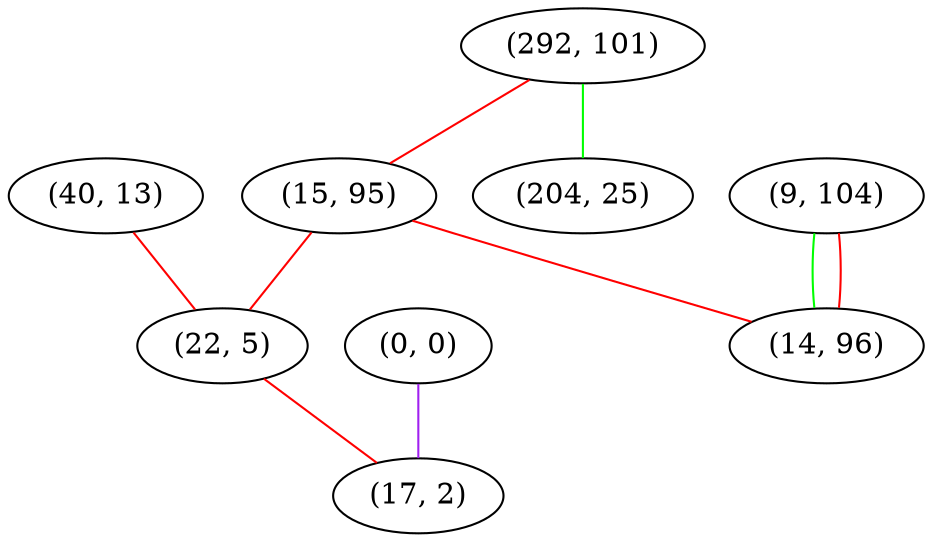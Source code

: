 graph "" {
"(0, 0)";
"(40, 13)";
"(292, 101)";
"(9, 104)";
"(204, 25)";
"(15, 95)";
"(22, 5)";
"(17, 2)";
"(14, 96)";
"(0, 0)" -- "(17, 2)"  [color=purple, key=0, weight=4];
"(40, 13)" -- "(22, 5)"  [color=red, key=0, weight=1];
"(292, 101)" -- "(204, 25)"  [color=green, key=0, weight=2];
"(292, 101)" -- "(15, 95)"  [color=red, key=0, weight=1];
"(9, 104)" -- "(14, 96)"  [color=green, key=0, weight=2];
"(9, 104)" -- "(14, 96)"  [color=red, key=1, weight=1];
"(15, 95)" -- "(14, 96)"  [color=red, key=0, weight=1];
"(15, 95)" -- "(22, 5)"  [color=red, key=0, weight=1];
"(22, 5)" -- "(17, 2)"  [color=red, key=0, weight=1];
}
